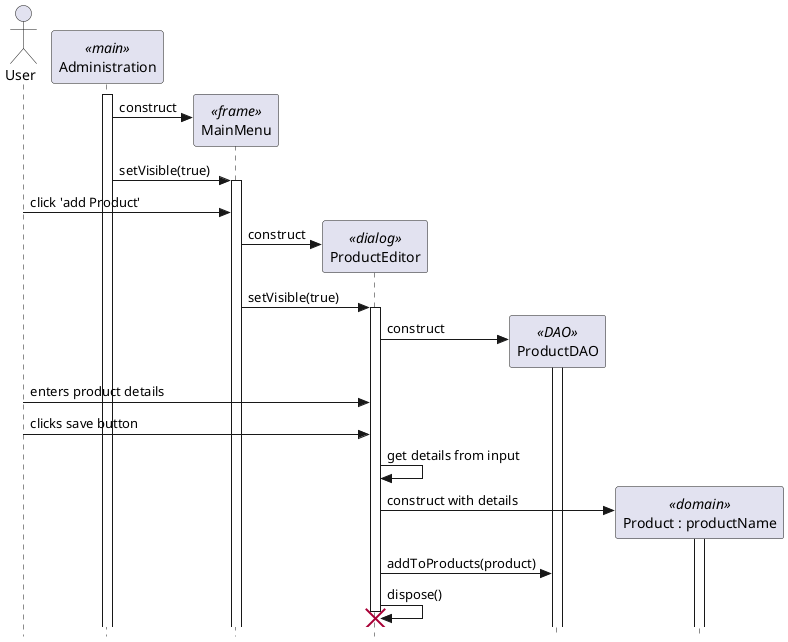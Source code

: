 ' worked with caleb mazure for UML, base code from reference document

@startuml
' use strict UML mode
skinparam style strictuml

actor "User" as user

participant "Administration" as main <<main>>
main++

create "MainMenu" as menu <<frame>>
main -> menu : construct

' set the menu to be visible on the display
main -> menu++ : setVisible(true)

user -> menu : click 'add Product'

create "ProductEditor" as editor <<dialog>>
menu -> editor : construct

' set the editor to be visible on the display
menu -> editor++ : setVisible(true)

' create a DAO
create "ProductDAO" as dao <<DAO>>
editor -> dao++ : construct

user -> editor : enters product details
user -> editor : clicks save button

' get the details from the relevant text boxes
editor -> editor : get details from input

' save book
create "Product : productName" as product <<domain>>
editor -> product++ : construct with details

' add product to DAO
editor -> dao : addToProducts(product)


'dispose dialog
editor -> editor : dispose()

destroy editor

@enduml

